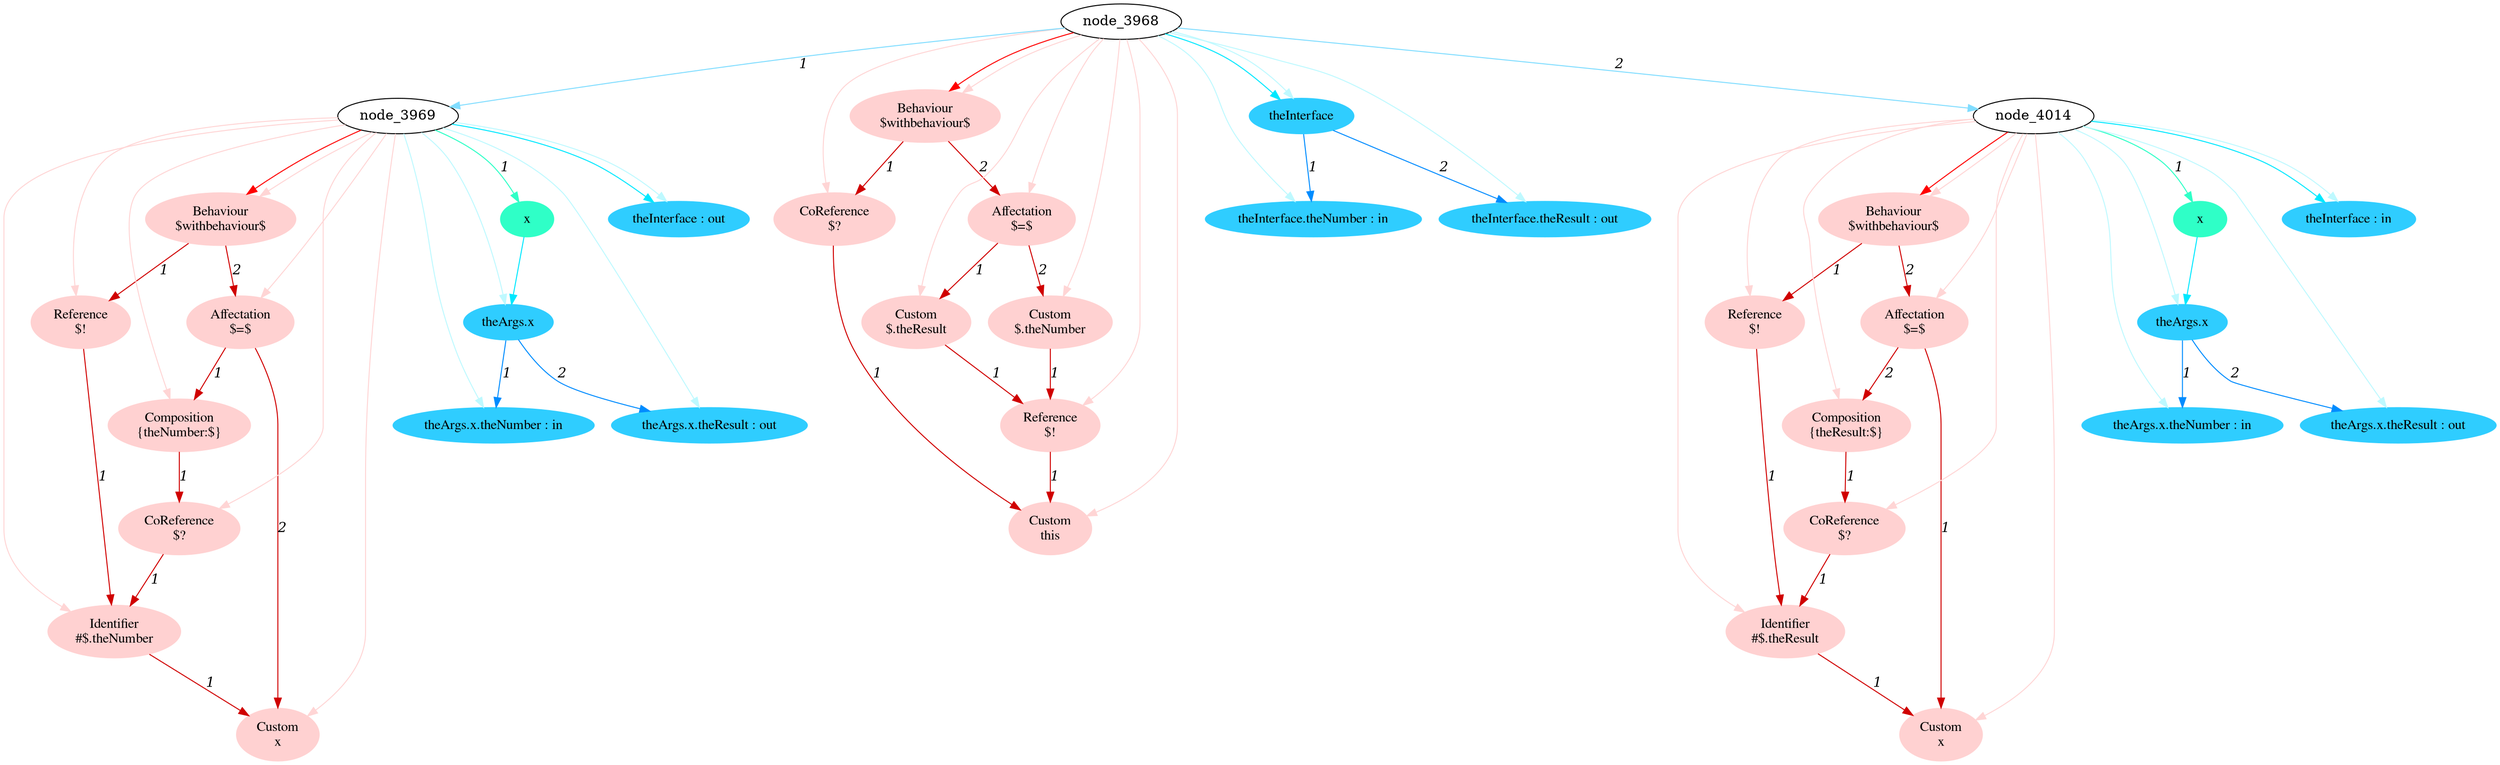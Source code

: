 digraph g{node_4100 [shape="ellipse", style="filled", color="#ffd1d1", fontname="Times", label="Custom
x" ]
node_4105 [shape="ellipse", style="filled", color="#ffd1d1", fontname="Times", label="Identifier
#$.theNumber" ]
node_4110 [shape="ellipse", style="filled", color="#ffd1d1", fontname="Times", label="Reference
$!" ]
node_4114 [shape="ellipse", style="filled", color="#ffd1d1", fontname="Times", label="CoReference
$?" ]
node_4118 [shape="ellipse", style="filled", color="#ffd1d1", fontname="Times", label="Composition
{theNumber:$}" ]
node_4122 [shape="ellipse", style="filled", color="#ffd1d1", fontname="Times", label="Affectation
$=$" ]
node_4127 [shape="ellipse", style="filled", color="#ffd1d1", fontname="Times", label="Behaviour
$withbehaviour$" ]
node_4132 [shape="ellipse", style="filled", color="#ffd1d1", fontname="Times", label="Custom
x" ]
node_4137 [shape="ellipse", style="filled", color="#ffd1d1", fontname="Times", label="Identifier
#$.theResult" ]
node_4142 [shape="ellipse", style="filled", color="#ffd1d1", fontname="Times", label="Reference
$!" ]
node_4146 [shape="ellipse", style="filled", color="#ffd1d1", fontname="Times", label="CoReference
$?" ]
node_4150 [shape="ellipse", style="filled", color="#ffd1d1", fontname="Times", label="Composition
{theResult:$}" ]
node_4154 [shape="ellipse", style="filled", color="#ffd1d1", fontname="Times", label="Affectation
$=$" ]
node_4159 [shape="ellipse", style="filled", color="#ffd1d1", fontname="Times", label="Behaviour
$withbehaviour$" ]
node_4164 [shape="ellipse", style="filled", color="#ffd1d1", fontname="Times", label="Custom
this" ]
node_4169 [shape="ellipse", style="filled", color="#ffd1d1", fontname="Times", label="CoReference
$?" ]
node_4173 [shape="ellipse", style="filled", color="#ffd1d1", fontname="Times", label="Reference
$!" ]
node_4178 [shape="ellipse", style="filled", color="#ffd1d1", fontname="Times", label="Custom
$.theResult" ]
node_4182 [shape="ellipse", style="filled", color="#ffd1d1", fontname="Times", label="Custom
$.theNumber" ]
node_4186 [shape="ellipse", style="filled", color="#ffd1d1", fontname="Times", label="Affectation
$=$" ]
node_4191 [shape="ellipse", style="filled", color="#ffd1d1", fontname="Times", label="Behaviour
$withbehaviour$" ]
node_3970 [shape="ellipse", style="filled", color="#2fffc7", fontname="Times", label="x" ]
node_4015 [shape="ellipse", style="filled", color="#2fffc7", fontname="Times", label="x" ]
node_3971 [shape="ellipse", style="filled", color="#2fcdff", fontname="Times", label="theArgs.x" ]
node_3972 [shape="ellipse", style="filled", color="#2fcdff", fontname="Times", label="theArgs.x.theNumber : in" ]
node_3974 [shape="ellipse", style="filled", color="#2fcdff", fontname="Times", label="theArgs.x.theResult : out" ]
node_3981 [shape="ellipse", style="filled", color="#2fcdff", fontname="Times", label="theInterface : out" ]
node_4016 [shape="ellipse", style="filled", color="#2fcdff", fontname="Times", label="theArgs.x" ]
node_4017 [shape="ellipse", style="filled", color="#2fcdff", fontname="Times", label="theArgs.x.theNumber : in" ]
node_4019 [shape="ellipse", style="filled", color="#2fcdff", fontname="Times", label="theArgs.x.theResult : out" ]
node_4026 [shape="ellipse", style="filled", color="#2fcdff", fontname="Times", label="theInterface : in" ]
node_4061 [shape="ellipse", style="filled", color="#2fcdff", fontname="Times", label="theInterface" ]
node_4062 [shape="ellipse", style="filled", color="#2fcdff", fontname="Times", label="theInterface.theNumber : in" ]
node_4064 [shape="ellipse", style="filled", color="#2fcdff", fontname="Times", label="theInterface.theResult : out" ]
node_4105 -> node_4100 [dir=forward, arrowHead=normal, fontname="Times-Italic", arrowsize=1, color="#d00000", label="1",  headlabel="", taillabel="" ]
node_4110 -> node_4105 [dir=forward, arrowHead=normal, fontname="Times-Italic", arrowsize=1, color="#d00000", label="1",  headlabel="", taillabel="" ]
node_4114 -> node_4105 [dir=forward, arrowHead=normal, fontname="Times-Italic", arrowsize=1, color="#d00000", label="1",  headlabel="", taillabel="" ]
node_4118 -> node_4114 [dir=forward, arrowHead=normal, fontname="Times-Italic", arrowsize=1, color="#d00000", label="1",  headlabel="", taillabel="" ]
node_4122 -> node_4100 [dir=forward, arrowHead=normal, fontname="Times-Italic", arrowsize=1, color="#d00000", label="2",  headlabel="", taillabel="" ]
node_4122 -> node_4118 [dir=forward, arrowHead=normal, fontname="Times-Italic", arrowsize=1, color="#d00000", label="1",  headlabel="", taillabel="" ]
node_4127 -> node_4110 [dir=forward, arrowHead=normal, fontname="Times-Italic", arrowsize=1, color="#d00000", label="1",  headlabel="", taillabel="" ]
node_4127 -> node_4122 [dir=forward, arrowHead=normal, fontname="Times-Italic", arrowsize=1, color="#d00000", label="2",  headlabel="", taillabel="" ]
node_4137 -> node_4132 [dir=forward, arrowHead=normal, fontname="Times-Italic", arrowsize=1, color="#d00000", label="1",  headlabel="", taillabel="" ]
node_4142 -> node_4137 [dir=forward, arrowHead=normal, fontname="Times-Italic", arrowsize=1, color="#d00000", label="1",  headlabel="", taillabel="" ]
node_4146 -> node_4137 [dir=forward, arrowHead=normal, fontname="Times-Italic", arrowsize=1, color="#d00000", label="1",  headlabel="", taillabel="" ]
node_4150 -> node_4146 [dir=forward, arrowHead=normal, fontname="Times-Italic", arrowsize=1, color="#d00000", label="1",  headlabel="", taillabel="" ]
node_4154 -> node_4132 [dir=forward, arrowHead=normal, fontname="Times-Italic", arrowsize=1, color="#d00000", label="1",  headlabel="", taillabel="" ]
node_4154 -> node_4150 [dir=forward, arrowHead=normal, fontname="Times-Italic", arrowsize=1, color="#d00000", label="2",  headlabel="", taillabel="" ]
node_4159 -> node_4142 [dir=forward, arrowHead=normal, fontname="Times-Italic", arrowsize=1, color="#d00000", label="1",  headlabel="", taillabel="" ]
node_4159 -> node_4154 [dir=forward, arrowHead=normal, fontname="Times-Italic", arrowsize=1, color="#d00000", label="2",  headlabel="", taillabel="" ]
node_4169 -> node_4164 [dir=forward, arrowHead=normal, fontname="Times-Italic", arrowsize=1, color="#d00000", label="1",  headlabel="", taillabel="" ]
node_4173 -> node_4164 [dir=forward, arrowHead=normal, fontname="Times-Italic", arrowsize=1, color="#d00000", label="1",  headlabel="", taillabel="" ]
node_4178 -> node_4173 [dir=forward, arrowHead=normal, fontname="Times-Italic", arrowsize=1, color="#d00000", label="1",  headlabel="", taillabel="" ]
node_4182 -> node_4173 [dir=forward, arrowHead=normal, fontname="Times-Italic", arrowsize=1, color="#d00000", label="1",  headlabel="", taillabel="" ]
node_4186 -> node_4178 [dir=forward, arrowHead=normal, fontname="Times-Italic", arrowsize=1, color="#d00000", label="1",  headlabel="", taillabel="" ]
node_4186 -> node_4182 [dir=forward, arrowHead=normal, fontname="Times-Italic", arrowsize=1, color="#d00000", label="2",  headlabel="", taillabel="" ]
node_4191 -> node_4169 [dir=forward, arrowHead=normal, fontname="Times-Italic", arrowsize=1, color="#d00000", label="1",  headlabel="", taillabel="" ]
node_4191 -> node_4186 [dir=forward, arrowHead=normal, fontname="Times-Italic", arrowsize=1, color="#d00000", label="2",  headlabel="", taillabel="" ]
node_3969 -> node_4127 [dir=forward, arrowHead=normal, fontname="Times-Italic", arrowsize=1, color="#ff0000", label="",  headlabel="", taillabel="" ]
node_4014 -> node_4159 [dir=forward, arrowHead=normal, fontname="Times-Italic", arrowsize=1, color="#ff0000", label="",  headlabel="", taillabel="" ]
node_3968 -> node_4191 [dir=forward, arrowHead=normal, fontname="Times-Italic", arrowsize=1, color="#ff0000", label="",  headlabel="", taillabel="" ]
node_3969 -> node_4100 [dir=forward, arrowHead=normal, fontname="Times-Italic", arrowsize=1, color="#ffd5d5", label="",  headlabel="", taillabel="" ]
node_3969 -> node_4105 [dir=forward, arrowHead=normal, fontname="Times-Italic", arrowsize=1, color="#ffd5d5", label="",  headlabel="", taillabel="" ]
node_3969 -> node_4110 [dir=forward, arrowHead=normal, fontname="Times-Italic", arrowsize=1, color="#ffd5d5", label="",  headlabel="", taillabel="" ]
node_3969 -> node_4114 [dir=forward, arrowHead=normal, fontname="Times-Italic", arrowsize=1, color="#ffd5d5", label="",  headlabel="", taillabel="" ]
node_3969 -> node_4118 [dir=forward, arrowHead=normal, fontname="Times-Italic", arrowsize=1, color="#ffd5d5", label="",  headlabel="", taillabel="" ]
node_3969 -> node_4122 [dir=forward, arrowHead=normal, fontname="Times-Italic", arrowsize=1, color="#ffd5d5", label="",  headlabel="", taillabel="" ]
node_3969 -> node_4127 [dir=forward, arrowHead=normal, fontname="Times-Italic", arrowsize=1, color="#ffd5d5", label="",  headlabel="", taillabel="" ]
node_4014 -> node_4132 [dir=forward, arrowHead=normal, fontname="Times-Italic", arrowsize=1, color="#ffd5d5", label="",  headlabel="", taillabel="" ]
node_4014 -> node_4137 [dir=forward, arrowHead=normal, fontname="Times-Italic", arrowsize=1, color="#ffd5d5", label="",  headlabel="", taillabel="" ]
node_4014 -> node_4142 [dir=forward, arrowHead=normal, fontname="Times-Italic", arrowsize=1, color="#ffd5d5", label="",  headlabel="", taillabel="" ]
node_4014 -> node_4146 [dir=forward, arrowHead=normal, fontname="Times-Italic", arrowsize=1, color="#ffd5d5", label="",  headlabel="", taillabel="" ]
node_4014 -> node_4150 [dir=forward, arrowHead=normal, fontname="Times-Italic", arrowsize=1, color="#ffd5d5", label="",  headlabel="", taillabel="" ]
node_4014 -> node_4154 [dir=forward, arrowHead=normal, fontname="Times-Italic", arrowsize=1, color="#ffd5d5", label="",  headlabel="", taillabel="" ]
node_4014 -> node_4159 [dir=forward, arrowHead=normal, fontname="Times-Italic", arrowsize=1, color="#ffd5d5", label="",  headlabel="", taillabel="" ]
node_3968 -> node_4164 [dir=forward, arrowHead=normal, fontname="Times-Italic", arrowsize=1, color="#ffd5d5", label="",  headlabel="", taillabel="" ]
node_3968 -> node_4169 [dir=forward, arrowHead=normal, fontname="Times-Italic", arrowsize=1, color="#ffd5d5", label="",  headlabel="", taillabel="" ]
node_3968 -> node_4173 [dir=forward, arrowHead=normal, fontname="Times-Italic", arrowsize=1, color="#ffd5d5", label="",  headlabel="", taillabel="" ]
node_3968 -> node_4178 [dir=forward, arrowHead=normal, fontname="Times-Italic", arrowsize=1, color="#ffd5d5", label="",  headlabel="", taillabel="" ]
node_3968 -> node_4182 [dir=forward, arrowHead=normal, fontname="Times-Italic", arrowsize=1, color="#ffd5d5", label="",  headlabel="", taillabel="" ]
node_3968 -> node_4186 [dir=forward, arrowHead=normal, fontname="Times-Italic", arrowsize=1, color="#ffd5d5", label="",  headlabel="", taillabel="" ]
node_3968 -> node_4191 [dir=forward, arrowHead=normal, fontname="Times-Italic", arrowsize=1, color="#ffd5d5", label="",  headlabel="", taillabel="" ]
node_3969 -> node_3970 [dir=forward, arrowHead=normal, fontname="Times-Italic", arrowsize=1, color="#2fffc7", label="1",  headlabel="", taillabel="" ]
node_4014 -> node_4015 [dir=forward, arrowHead=normal, fontname="Times-Italic", arrowsize=1, color="#2fffc7", label="1",  headlabel="", taillabel="" ]
node_3970 -> node_3971 [dir=forward, arrowHead=normal, fontname="Times-Italic", arrowsize=1, color="#00e8ff", label="",  headlabel="", taillabel="" ]
node_4015 -> node_4016 [dir=forward, arrowHead=normal, fontname="Times-Italic", arrowsize=1, color="#00e8ff", label="",  headlabel="", taillabel="" ]
node_3969 -> node_3981 [dir=forward, arrowHead=normal, fontname="Times-Italic", arrowsize=1, color="#00e8ff", label="",  headlabel="", taillabel="" ]
node_4014 -> node_4026 [dir=forward, arrowHead=normal, fontname="Times-Italic", arrowsize=1, color="#00e8ff", label="",  headlabel="", taillabel="" ]
node_3968 -> node_4061 [dir=forward, arrowHead=normal, fontname="Times-Italic", arrowsize=1, color="#00e8ff", label="",  headlabel="", taillabel="" ]
node_3969 -> node_3972 [dir=forward, arrowHead=normal, fontname="Times-Italic", arrowsize=1, color="#bef9ff", label="",  headlabel="", taillabel="" ]
node_3969 -> node_3974 [dir=forward, arrowHead=normal, fontname="Times-Italic", arrowsize=1, color="#bef9ff", label="",  headlabel="", taillabel="" ]
node_3969 -> node_3971 [dir=forward, arrowHead=normal, fontname="Times-Italic", arrowsize=1, color="#bef9ff", label="",  headlabel="", taillabel="" ]
node_3969 -> node_3981 [dir=forward, arrowHead=normal, fontname="Times-Italic", arrowsize=1, color="#bef9ff", label="",  headlabel="", taillabel="" ]
node_4014 -> node_4017 [dir=forward, arrowHead=normal, fontname="Times-Italic", arrowsize=1, color="#bef9ff", label="",  headlabel="", taillabel="" ]
node_4014 -> node_4019 [dir=forward, arrowHead=normal, fontname="Times-Italic", arrowsize=1, color="#bef9ff", label="",  headlabel="", taillabel="" ]
node_4014 -> node_4016 [dir=forward, arrowHead=normal, fontname="Times-Italic", arrowsize=1, color="#bef9ff", label="",  headlabel="", taillabel="" ]
node_4014 -> node_4026 [dir=forward, arrowHead=normal, fontname="Times-Italic", arrowsize=1, color="#bef9ff", label="",  headlabel="", taillabel="" ]
node_3968 -> node_4062 [dir=forward, arrowHead=normal, fontname="Times-Italic", arrowsize=1, color="#bef9ff", label="",  headlabel="", taillabel="" ]
node_3968 -> node_4064 [dir=forward, arrowHead=normal, fontname="Times-Italic", arrowsize=1, color="#bef9ff", label="",  headlabel="", taillabel="" ]
node_3968 -> node_4061 [dir=forward, arrowHead=normal, fontname="Times-Italic", arrowsize=1, color="#bef9ff", label="",  headlabel="", taillabel="" ]
node_3971 -> node_3972 [dir=forward, arrowHead=normal, fontname="Times-Italic", arrowsize=1, color="#008cff", label="1",  headlabel="", taillabel="" ]
node_3971 -> node_3974 [dir=forward, arrowHead=normal, fontname="Times-Italic", arrowsize=1, color="#008cff", label="2",  headlabel="", taillabel="" ]
node_4016 -> node_4017 [dir=forward, arrowHead=normal, fontname="Times-Italic", arrowsize=1, color="#008cff", label="1",  headlabel="", taillabel="" ]
node_4016 -> node_4019 [dir=forward, arrowHead=normal, fontname="Times-Italic", arrowsize=1, color="#008cff", label="2",  headlabel="", taillabel="" ]
node_4061 -> node_4062 [dir=forward, arrowHead=normal, fontname="Times-Italic", arrowsize=1, color="#008cff", label="1",  headlabel="", taillabel="" ]
node_4061 -> node_4064 [dir=forward, arrowHead=normal, fontname="Times-Italic", arrowsize=1, color="#008cff", label="2",  headlabel="", taillabel="" ]
node_3968 -> node_3969 [dir=forward, arrowHead=normal, fontname="Times-Italic", arrowsize=1, color="#81ddff", label="1",  headlabel="", taillabel="" ]
node_3968 -> node_4014 [dir=forward, arrowHead=normal, fontname="Times-Italic", arrowsize=1, color="#81ddff", label="2",  headlabel="", taillabel="" ]
}
